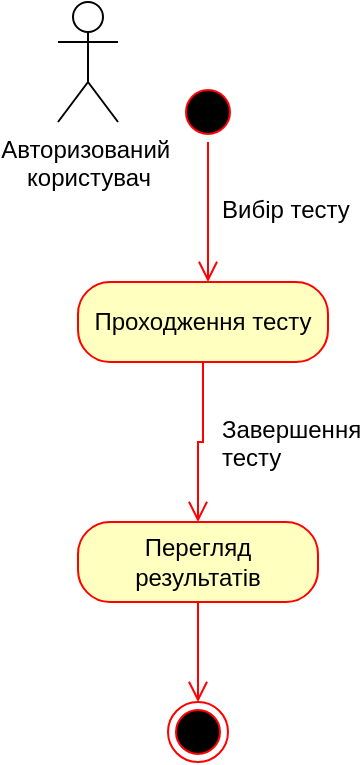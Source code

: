 <mxfile version="24.2.5" type="device">
  <diagram name="Сторінка-1" id="7jgPsf5xfPqJDvQnffWc">
    <mxGraphModel dx="1290" dy="629" grid="1" gridSize="10" guides="1" tooltips="1" connect="1" arrows="1" fold="1" page="1" pageScale="1" pageWidth="827" pageHeight="1169" math="0" shadow="0">
      <root>
        <mxCell id="0" />
        <mxCell id="1" parent="0" />
        <mxCell id="JCWoHggTrz0kbveJrchV-1" value="Авторизований&amp;nbsp;&lt;div&gt;користувач&lt;/div&gt;" style="shape=umlActor;verticalLabelPosition=bottom;verticalAlign=top;html=1;outlineConnect=0;" parent="1" vertex="1">
          <mxGeometry x="50" y="50" width="30" height="60" as="geometry" />
        </mxCell>
        <mxCell id="JCWoHggTrz0kbveJrchV-2" value="" style="ellipse;html=1;shape=startState;fillColor=#000000;strokeColor=#ff0000;" parent="1" vertex="1">
          <mxGeometry x="110" y="90" width="30" height="30" as="geometry" />
        </mxCell>
        <mxCell id="JCWoHggTrz0kbveJrchV-3" value="" style="edgeStyle=orthogonalEdgeStyle;html=1;verticalAlign=bottom;endArrow=open;endSize=8;strokeColor=#ff0000;rounded=0;" parent="1" source="JCWoHggTrz0kbveJrchV-2" edge="1">
          <mxGeometry relative="1" as="geometry">
            <mxPoint x="125" y="190" as="targetPoint" />
          </mxGeometry>
        </mxCell>
        <mxCell id="JCWoHggTrz0kbveJrchV-4" value="Проходження тесту" style="rounded=1;whiteSpace=wrap;html=1;arcSize=40;fontColor=#000000;fillColor=#ffffc0;strokeColor=#ff0000;" parent="1" vertex="1">
          <mxGeometry x="60" y="190" width="125" height="40" as="geometry" />
        </mxCell>
        <mxCell id="JCWoHggTrz0kbveJrchV-5" value="" style="edgeStyle=orthogonalEdgeStyle;html=1;verticalAlign=bottom;endArrow=open;endSize=8;strokeColor=#ff0000;rounded=0;entryX=0.5;entryY=0;entryDx=0;entryDy=0;" parent="1" source="JCWoHggTrz0kbveJrchV-4" target="JCWoHggTrz0kbveJrchV-10" edge="1">
          <mxGeometry relative="1" as="geometry">
            <mxPoint x="120" y="290" as="targetPoint" />
          </mxGeometry>
        </mxCell>
        <mxCell id="JCWoHggTrz0kbveJrchV-6" value="Вибір тесту" style="text;whiteSpace=wrap;html=1;" parent="1" vertex="1">
          <mxGeometry x="130" y="140" width="70" height="30" as="geometry" />
        </mxCell>
        <mxCell id="JCWoHggTrz0kbveJrchV-10" value="Перегляд результатів" style="rounded=1;whiteSpace=wrap;html=1;arcSize=40;fontColor=#000000;fillColor=#ffffc0;strokeColor=#ff0000;" parent="1" vertex="1">
          <mxGeometry x="60" y="310" width="120" height="40" as="geometry" />
        </mxCell>
        <mxCell id="JCWoHggTrz0kbveJrchV-11" value="" style="edgeStyle=orthogonalEdgeStyle;html=1;verticalAlign=bottom;endArrow=open;endSize=8;strokeColor=#ff0000;rounded=0;" parent="1" source="JCWoHggTrz0kbveJrchV-10" edge="1">
          <mxGeometry relative="1" as="geometry">
            <mxPoint x="120" y="400" as="targetPoint" />
          </mxGeometry>
        </mxCell>
        <mxCell id="JCWoHggTrz0kbveJrchV-12" value="Завершення тесту" style="text;whiteSpace=wrap;html=1;" parent="1" vertex="1">
          <mxGeometry x="130" y="250" width="70" height="40" as="geometry" />
        </mxCell>
        <mxCell id="JCWoHggTrz0kbveJrchV-13" value="" style="ellipse;html=1;shape=endState;fillColor=#000000;strokeColor=#ff0000;" parent="1" vertex="1">
          <mxGeometry x="105" y="400" width="30" height="30" as="geometry" />
        </mxCell>
      </root>
    </mxGraphModel>
  </diagram>
</mxfile>
